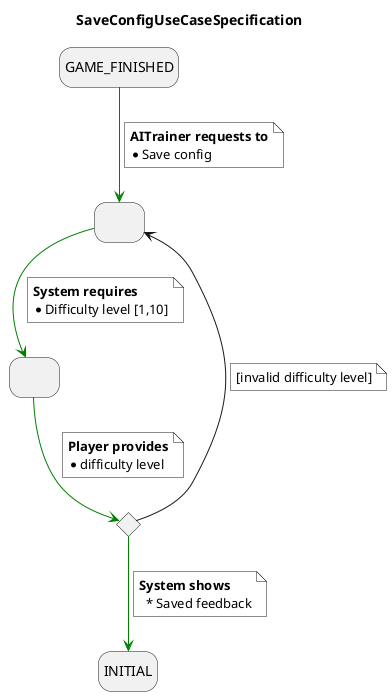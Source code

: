 @startuml SaveConfigUseCaseSpecification
title SaveConfigUseCaseSpecification
skinparam NoteBackgroundColor white
hide empty description

state startedGame as " "
state numberOfPlayers as " "
state ifValidDifficultyLevel <<choice>>

GAME_FINISHED -[#green]-> startedGame
note on link #white
  <b>AITrainer requests to
  * Save config
end note

startedGame -[#green]-> numberOfPlayers
note on link
  <b>System requires
  * Difficulty level [1,10]
end note

numberOfPlayers -[#green]-> ifValidDifficultyLevel
note on link
  <b>Player provides
  * difficulty level
end note

ifValidDifficultyLevel --> startedGame
note on link
  [invalid difficulty level]
end note

ifValidDifficultyLevel -[#green]-> INITIAL
note on link
<b>System shows
  * Saved feedback
end note

@enduml